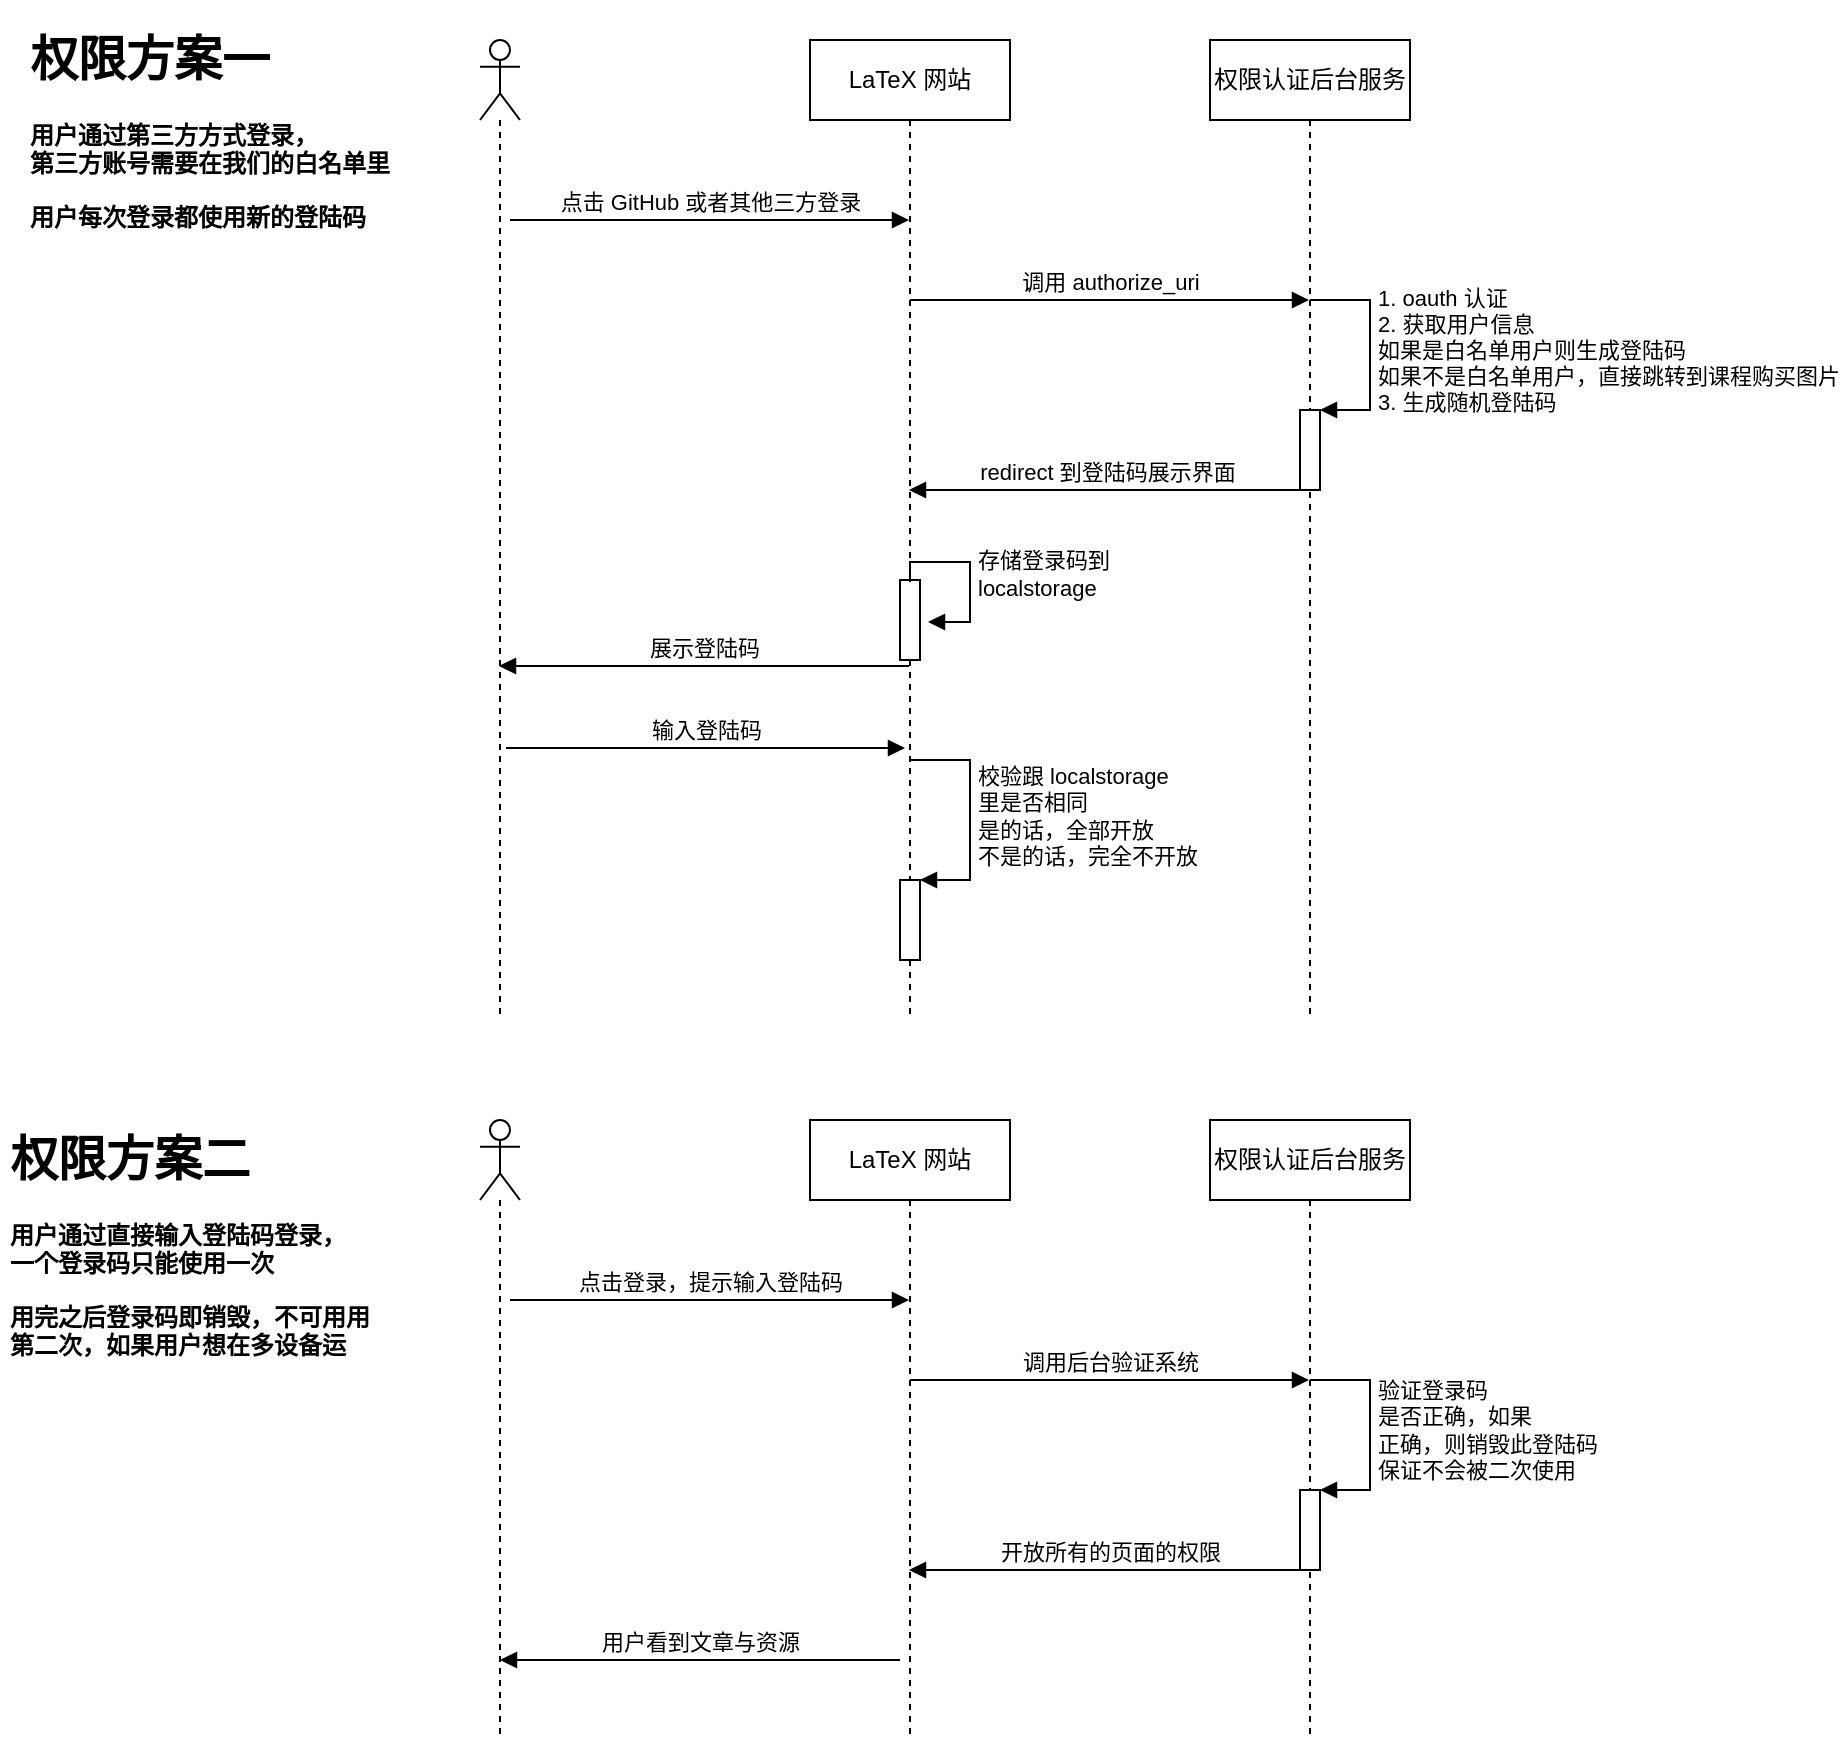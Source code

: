 <mxfile version="15.7.0" type="github">
  <diagram id="WysSDMZiBoA45H_Ge83W" name="Page-1">
    <mxGraphModel dx="946" dy="588" grid="1" gridSize="10" guides="1" tooltips="1" connect="1" arrows="1" fold="1" page="1" pageScale="1" pageWidth="827" pageHeight="1169" math="0" shadow="0">
      <root>
        <mxCell id="0" />
        <mxCell id="1" parent="0" />
        <mxCell id="HgGVAh2WgaMXoRP4tEBU-4" value="" style="shape=umlLifeline;participant=umlActor;perimeter=lifelinePerimeter;whiteSpace=wrap;html=1;container=1;collapsible=0;recursiveResize=0;verticalAlign=top;spacingTop=36;outlineConnect=0;" parent="1" vertex="1">
          <mxGeometry x="260" y="70" width="20" height="490" as="geometry" />
        </mxCell>
        <mxCell id="HgGVAh2WgaMXoRP4tEBU-9" value="点击 GitHub 或者其他三方登录" style="html=1;verticalAlign=bottom;endArrow=block;rounded=0;" parent="HgGVAh2WgaMXoRP4tEBU-4" edge="1">
          <mxGeometry width="80" relative="1" as="geometry">
            <mxPoint x="15" y="90" as="sourcePoint" />
            <mxPoint x="214.5" y="90" as="targetPoint" />
            <Array as="points">
              <mxPoint x="85" y="90" />
              <mxPoint x="135" y="90" />
            </Array>
          </mxGeometry>
        </mxCell>
        <mxCell id="HgGVAh2WgaMXoRP4tEBU-26" value="输入登陆码" style="html=1;verticalAlign=bottom;endArrow=block;rounded=0;" parent="HgGVAh2WgaMXoRP4tEBU-4" edge="1">
          <mxGeometry width="80" relative="1" as="geometry">
            <mxPoint x="13" y="354" as="sourcePoint" />
            <mxPoint x="212.5" y="354" as="targetPoint" />
          </mxGeometry>
        </mxCell>
        <mxCell id="HgGVAh2WgaMXoRP4tEBU-5" value="LaTeX 网站" style="shape=umlLifeline;perimeter=lifelinePerimeter;whiteSpace=wrap;html=1;container=1;collapsible=0;recursiveResize=0;outlineConnect=0;" parent="1" vertex="1">
          <mxGeometry x="425" y="70" width="100" height="490" as="geometry" />
        </mxCell>
        <mxCell id="HgGVAh2WgaMXoRP4tEBU-10" value="调用&amp;nbsp;authorize_uri" style="html=1;verticalAlign=bottom;endArrow=block;rounded=0;" parent="HgGVAh2WgaMXoRP4tEBU-5" target="HgGVAh2WgaMXoRP4tEBU-6" edge="1">
          <mxGeometry width="80" relative="1" as="geometry">
            <mxPoint x="50" y="130" as="sourcePoint" />
            <mxPoint x="130" y="130" as="targetPoint" />
          </mxGeometry>
        </mxCell>
        <mxCell id="HgGVAh2WgaMXoRP4tEBU-23" value="" style="html=1;points=[];perimeter=orthogonalPerimeter;" parent="HgGVAh2WgaMXoRP4tEBU-5" vertex="1">
          <mxGeometry x="45" y="270" width="10" height="40" as="geometry" />
        </mxCell>
        <mxCell id="HgGVAh2WgaMXoRP4tEBU-24" value="存储登录码到&lt;br&gt;localstorage" style="edgeStyle=orthogonalEdgeStyle;html=1;align=left;spacingLeft=2;endArrow=block;rounded=0;entryX=1;entryY=0;" parent="HgGVAh2WgaMXoRP4tEBU-5" edge="1">
          <mxGeometry relative="1" as="geometry">
            <mxPoint x="50" y="271" as="sourcePoint" />
            <Array as="points">
              <mxPoint x="50" y="261" />
              <mxPoint x="80" y="261" />
              <mxPoint x="80" y="291" />
            </Array>
            <mxPoint x="59" y="291" as="targetPoint" />
          </mxGeometry>
        </mxCell>
        <mxCell id="HgGVAh2WgaMXoRP4tEBU-27" value="" style="html=1;points=[];perimeter=orthogonalPerimeter;" parent="HgGVAh2WgaMXoRP4tEBU-5" vertex="1">
          <mxGeometry x="45" y="420" width="10" height="40" as="geometry" />
        </mxCell>
        <mxCell id="HgGVAh2WgaMXoRP4tEBU-28" value="校验跟 localstorage&lt;br&gt;里是否相同&lt;br&gt;是的话，全部开放&lt;br&gt;不是的话，完全不开放" style="edgeStyle=orthogonalEdgeStyle;html=1;align=left;spacingLeft=2;endArrow=block;rounded=0;entryX=1;entryY=0;" parent="HgGVAh2WgaMXoRP4tEBU-5" target="HgGVAh2WgaMXoRP4tEBU-27" edge="1">
          <mxGeometry relative="1" as="geometry">
            <mxPoint x="50" y="360" as="sourcePoint" />
            <Array as="points">
              <mxPoint x="80" y="360" />
            </Array>
          </mxGeometry>
        </mxCell>
        <mxCell id="HgGVAh2WgaMXoRP4tEBU-6" value="&lt;span style=&quot;text-align: left&quot;&gt;权限认证后台服务&lt;/span&gt;" style="shape=umlLifeline;perimeter=lifelinePerimeter;whiteSpace=wrap;html=1;container=1;collapsible=0;recursiveResize=0;outlineConnect=0;" parent="1" vertex="1">
          <mxGeometry x="625" y="70" width="100" height="490" as="geometry" />
        </mxCell>
        <mxCell id="HgGVAh2WgaMXoRP4tEBU-11" value="" style="html=1;points=[];perimeter=orthogonalPerimeter;" parent="HgGVAh2WgaMXoRP4tEBU-6" vertex="1">
          <mxGeometry x="45" y="185" width="10" height="40" as="geometry" />
        </mxCell>
        <mxCell id="HgGVAh2WgaMXoRP4tEBU-12" value="1. oauth 认证&lt;br&gt;2. 获取用户信息&lt;br&gt;如果是白名单用户则生成登陆码&lt;br&gt;如果不是白名单用户，直接跳转到课程购买图片&lt;br&gt;3. 生成随机登陆码" style="edgeStyle=orthogonalEdgeStyle;html=1;align=left;spacingLeft=2;endArrow=block;rounded=0;entryX=1;entryY=0;" parent="HgGVAh2WgaMXoRP4tEBU-6" target="HgGVAh2WgaMXoRP4tEBU-11" edge="1">
          <mxGeometry relative="1" as="geometry">
            <mxPoint x="50" y="130" as="sourcePoint" />
            <Array as="points">
              <mxPoint x="80" y="130" />
            </Array>
          </mxGeometry>
        </mxCell>
        <mxCell id="HgGVAh2WgaMXoRP4tEBU-19" value="redirect 到登陆码展示界面&amp;nbsp;" style="html=1;verticalAlign=bottom;endArrow=block;rounded=0;" parent="1" edge="1">
          <mxGeometry width="80" relative="1" as="geometry">
            <mxPoint x="674.5" y="295" as="sourcePoint" />
            <mxPoint x="474.5" y="295" as="targetPoint" />
          </mxGeometry>
        </mxCell>
        <mxCell id="HgGVAh2WgaMXoRP4tEBU-22" value="展示登陆码" style="html=1;verticalAlign=bottom;endArrow=block;rounded=0;" parent="1" edge="1">
          <mxGeometry width="80" relative="1" as="geometry">
            <mxPoint x="474.5" y="383" as="sourcePoint" />
            <mxPoint x="269.5" y="383" as="targetPoint" />
          </mxGeometry>
        </mxCell>
        <mxCell id="LCmJqE01S7JY0HaJgBqR-1" value="&lt;h1&gt;权限方案一&lt;/h1&gt;&lt;p&gt;&lt;span style=&quot;font-weight: 700&quot;&gt;用户通过第三方方式登录，&lt;/span&gt;&lt;br style=&quot;padding: 0px ; margin: 0px ; font-weight: 700&quot;&gt;&lt;span style=&quot;font-weight: 700&quot;&gt;第三方账号需要在我们的白名单里&lt;/span&gt;&lt;br&gt;&lt;/p&gt;&lt;p&gt;&lt;b&gt;用户每次登录都使用新的登陆码&lt;/b&gt;&lt;/p&gt;&lt;p style=&quot;text-align: center&quot;&gt;&lt;b&gt;&lt;br&gt;&lt;/b&gt;&lt;/p&gt;" style="text;html=1;strokeColor=none;fillColor=none;spacing=5;spacingTop=-20;whiteSpace=wrap;overflow=hidden;rounded=0;" vertex="1" parent="1">
          <mxGeometry x="30" y="60" width="190" height="120" as="geometry" />
        </mxCell>
        <mxCell id="LCmJqE01S7JY0HaJgBqR-3" value="" style="shape=umlLifeline;participant=umlActor;perimeter=lifelinePerimeter;whiteSpace=wrap;html=1;container=1;collapsible=0;recursiveResize=0;verticalAlign=top;spacingTop=36;outlineConnect=0;" vertex="1" parent="1">
          <mxGeometry x="260" y="610" width="20" height="310" as="geometry" />
        </mxCell>
        <mxCell id="LCmJqE01S7JY0HaJgBqR-4" value="点击登录，提示输入登陆码" style="html=1;verticalAlign=bottom;endArrow=block;rounded=0;" edge="1" parent="LCmJqE01S7JY0HaJgBqR-3">
          <mxGeometry width="80" relative="1" as="geometry">
            <mxPoint x="15" y="90" as="sourcePoint" />
            <mxPoint x="214.5" y="90" as="targetPoint" />
            <Array as="points">
              <mxPoint x="85" y="90" />
              <mxPoint x="135" y="90" />
            </Array>
          </mxGeometry>
        </mxCell>
        <mxCell id="LCmJqE01S7JY0HaJgBqR-6" value="LaTeX 网站" style="shape=umlLifeline;perimeter=lifelinePerimeter;whiteSpace=wrap;html=1;container=1;collapsible=0;recursiveResize=0;outlineConnect=0;" vertex="1" parent="1">
          <mxGeometry x="425" y="610" width="100" height="310" as="geometry" />
        </mxCell>
        <mxCell id="LCmJqE01S7JY0HaJgBqR-7" value="调用后台验证系统" style="html=1;verticalAlign=bottom;endArrow=block;rounded=0;" edge="1" parent="LCmJqE01S7JY0HaJgBqR-6" target="LCmJqE01S7JY0HaJgBqR-12">
          <mxGeometry width="80" relative="1" as="geometry">
            <mxPoint x="50" y="130" as="sourcePoint" />
            <mxPoint x="130" y="130" as="targetPoint" />
          </mxGeometry>
        </mxCell>
        <mxCell id="LCmJqE01S7JY0HaJgBqR-12" value="&lt;span style=&quot;text-align: left&quot;&gt;权限认证后台服务&lt;/span&gt;" style="shape=umlLifeline;perimeter=lifelinePerimeter;whiteSpace=wrap;html=1;container=1;collapsible=0;recursiveResize=0;outlineConnect=0;" vertex="1" parent="1">
          <mxGeometry x="625" y="610" width="100" height="310" as="geometry" />
        </mxCell>
        <mxCell id="LCmJqE01S7JY0HaJgBqR-13" value="" style="html=1;points=[];perimeter=orthogonalPerimeter;" vertex="1" parent="LCmJqE01S7JY0HaJgBqR-12">
          <mxGeometry x="45" y="185" width="10" height="40" as="geometry" />
        </mxCell>
        <mxCell id="LCmJqE01S7JY0HaJgBqR-14" value="验证登录码&lt;br&gt;是否正确，如果&lt;br&gt;正确，则销毁此登陆码&lt;br&gt;保证不会被二次使用" style="edgeStyle=orthogonalEdgeStyle;html=1;align=left;spacingLeft=2;endArrow=block;rounded=0;entryX=1;entryY=0;" edge="1" parent="LCmJqE01S7JY0HaJgBqR-12" target="LCmJqE01S7JY0HaJgBqR-13">
          <mxGeometry relative="1" as="geometry">
            <mxPoint x="50" y="130" as="sourcePoint" />
            <Array as="points">
              <mxPoint x="80" y="130" />
            </Array>
          </mxGeometry>
        </mxCell>
        <mxCell id="LCmJqE01S7JY0HaJgBqR-15" value="开放所有的页面的权限" style="html=1;verticalAlign=bottom;endArrow=block;rounded=0;" edge="1" parent="1">
          <mxGeometry width="80" relative="1" as="geometry">
            <mxPoint x="674.5" y="835" as="sourcePoint" />
            <mxPoint x="474.5" y="835" as="targetPoint" />
          </mxGeometry>
        </mxCell>
        <mxCell id="LCmJqE01S7JY0HaJgBqR-19" value="用户看到文章与资源" style="html=1;verticalAlign=bottom;endArrow=block;rounded=0;" edge="1" parent="1">
          <mxGeometry width="80" relative="1" as="geometry">
            <mxPoint x="470" y="880" as="sourcePoint" />
            <mxPoint x="270" y="880" as="targetPoint" />
            <mxPoint as="offset" />
          </mxGeometry>
        </mxCell>
        <mxCell id="LCmJqE01S7JY0HaJgBqR-20" value="&lt;h1&gt;权限方案二&lt;/h1&gt;&lt;p&gt;&lt;span style=&quot;font-weight: 700&quot;&gt;用户通过直接输入登陆码登录，&lt;/span&gt;&lt;br style=&quot;padding: 0px ; margin: 0px ; font-weight: 700&quot;&gt;&lt;b&gt;一个登录码只能使用一次&lt;/b&gt;&lt;/p&gt;&lt;p&gt;&lt;b&gt;用完之后登录码即销毁，不可用用第二次，如果用户想在多设备运行，需要多个机器码&lt;/b&gt;&lt;/p&gt;&lt;p style=&quot;text-align: center&quot;&gt;&lt;b&gt;&lt;br&gt;&lt;/b&gt;&lt;/p&gt;" style="text;html=1;strokeColor=none;fillColor=none;spacing=5;spacingTop=-20;whiteSpace=wrap;overflow=hidden;rounded=0;" vertex="1" parent="1">
          <mxGeometry x="20" y="610" width="190" height="120" as="geometry" />
        </mxCell>
      </root>
    </mxGraphModel>
  </diagram>
</mxfile>

